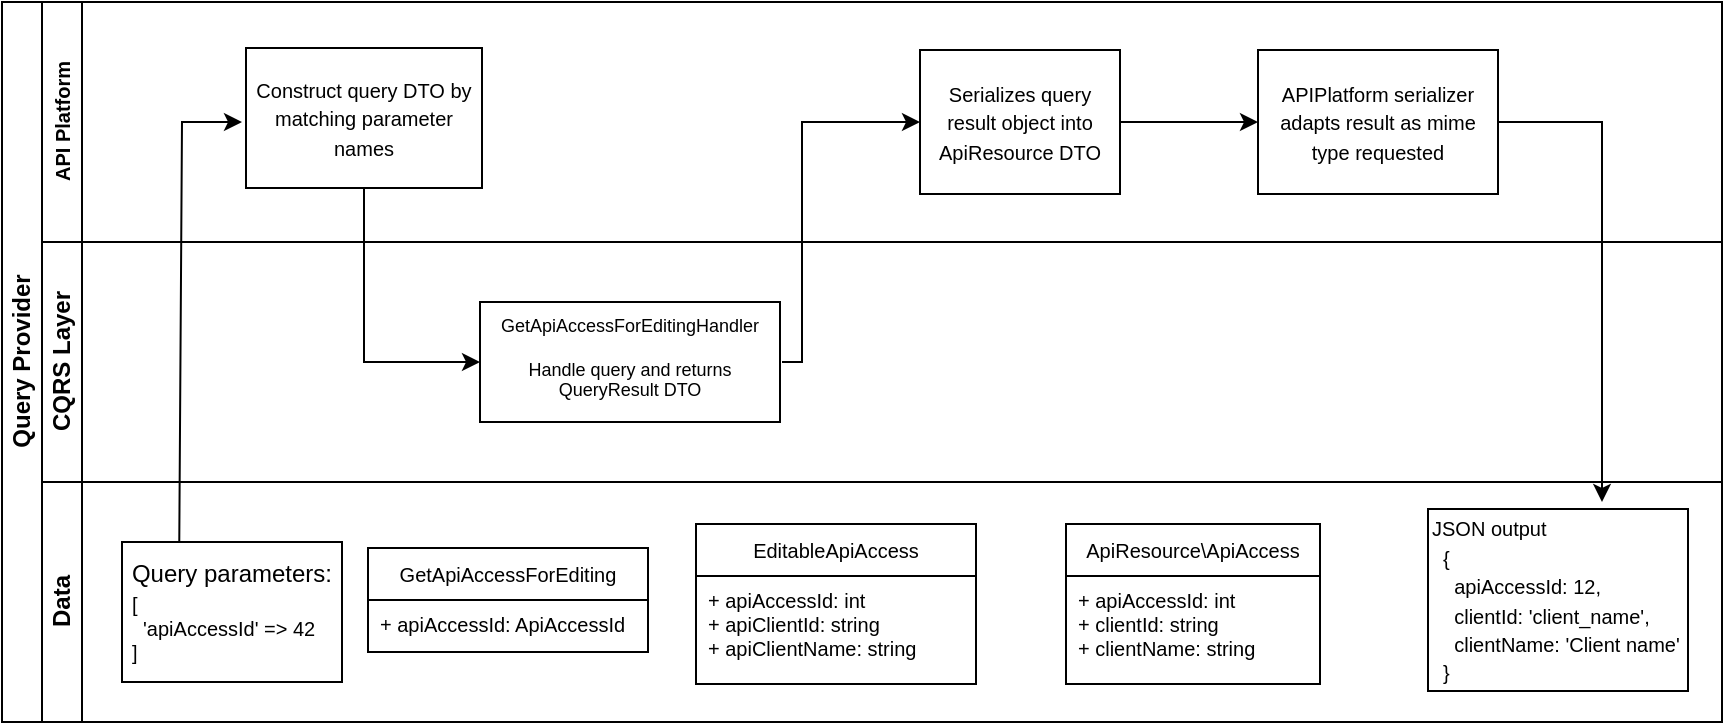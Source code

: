 <mxfile version="22.1.2" type="device">
  <diagram id="prtHgNgQTEPvFCAcTncT" name="Page-1">
    <mxGraphModel dx="1013" dy="813" grid="1" gridSize="10" guides="1" tooltips="1" connect="1" arrows="1" fold="1" page="1" pageScale="1" pageWidth="827" pageHeight="1169" math="0" shadow="0">
      <root>
        <mxCell id="0" />
        <mxCell id="1" parent="0" />
        <mxCell id="dNxyNK7c78bLwvsdeMH5-19" value="Query Provider" style="swimlane;html=1;childLayout=stackLayout;resizeParent=1;resizeParentMax=0;horizontal=0;startSize=20;horizontalStack=0;" parent="1" vertex="1">
          <mxGeometry x="120" y="120" width="860" height="360" as="geometry">
            <mxRectangle x="120" y="120" width="40" height="60" as="alternateBounds" />
          </mxGeometry>
        </mxCell>
        <mxCell id="dNxyNK7c78bLwvsdeMH5-20" value="API Platform" style="swimlane;html=1;startSize=20;horizontal=0;fontSize=10;" parent="dNxyNK7c78bLwvsdeMH5-19" vertex="1">
          <mxGeometry x="20" width="840" height="120" as="geometry" />
        </mxCell>
        <mxCell id="dNxyNK7c78bLwvsdeMH5-24" value="&lt;font style=&quot;font-size: 10px;&quot;&gt;Construct query DTO by matching parameter names&lt;/font&gt;" style="rounded=0;whiteSpace=wrap;html=1;fontFamily=Helvetica;fontSize=12;fontColor=#000000;align=center;" parent="dNxyNK7c78bLwvsdeMH5-20" vertex="1">
          <mxGeometry x="102" y="23" width="118" height="70" as="geometry" />
        </mxCell>
        <mxCell id="dNxyNK7c78bLwvsdeMH5-30" value="&lt;font style=&quot;font-size: 10px;&quot;&gt;Serializes query result object into ApiResource DTO&lt;/font&gt;" style="rounded=0;whiteSpace=wrap;html=1;fontFamily=Helvetica;fontSize=12;fontColor=#000000;align=center;" parent="dNxyNK7c78bLwvsdeMH5-20" vertex="1">
          <mxGeometry x="439" y="24" width="100" height="72" as="geometry" />
        </mxCell>
        <mxCell id="vBqK18x-RZCUuB7PVDv2-2" value="" style="endArrow=classic;html=1;rounded=0;exitX=0.322;exitY=-0.007;exitDx=0;exitDy=0;exitPerimeter=0;" edge="1" parent="dNxyNK7c78bLwvsdeMH5-20">
          <mxGeometry width="50" height="50" relative="1" as="geometry">
            <mxPoint x="68.64" y="269.58" as="sourcePoint" />
            <mxPoint x="100" y="60" as="targetPoint" />
            <Array as="points">
              <mxPoint x="70" y="60" />
            </Array>
          </mxGeometry>
        </mxCell>
        <mxCell id="vBqK18x-RZCUuB7PVDv2-20" value="&lt;font style=&quot;font-size: 10px;&quot;&gt;APIPlatform serializer adapts result as mime type requested&lt;/font&gt;" style="rounded=0;whiteSpace=wrap;html=1;fontFamily=Helvetica;fontSize=12;fontColor=#000000;align=center;" vertex="1" parent="dNxyNK7c78bLwvsdeMH5-20">
          <mxGeometry x="608" y="24" width="120" height="72" as="geometry" />
        </mxCell>
        <mxCell id="vBqK18x-RZCUuB7PVDv2-21" value="" style="endArrow=classic;html=1;rounded=0;exitX=1;exitY=0.5;exitDx=0;exitDy=0;entryX=0;entryY=0.5;entryDx=0;entryDy=0;" edge="1" parent="dNxyNK7c78bLwvsdeMH5-20" source="dNxyNK7c78bLwvsdeMH5-30" target="vBqK18x-RZCUuB7PVDv2-20">
          <mxGeometry width="50" height="50" relative="1" as="geometry">
            <mxPoint x="520" y="110" as="sourcePoint" />
            <mxPoint x="570" y="60" as="targetPoint" />
          </mxGeometry>
        </mxCell>
        <mxCell id="vBqK18x-RZCUuB7PVDv2-17" value="" style="endArrow=classic;html=1;rounded=0;exitX=1;exitY=0.5;exitDx=0;exitDy=0;entryX=0;entryY=0.5;entryDx=0;entryDy=0;" edge="1" parent="dNxyNK7c78bLwvsdeMH5-20" target="dNxyNK7c78bLwvsdeMH5-30">
          <mxGeometry width="50" height="50" relative="1" as="geometry">
            <mxPoint x="370" y="180" as="sourcePoint" />
            <mxPoint x="400" y="59" as="targetPoint" />
            <Array as="points">
              <mxPoint x="380" y="180" />
              <mxPoint x="380" y="60" />
            </Array>
          </mxGeometry>
        </mxCell>
        <mxCell id="dNxyNK7c78bLwvsdeMH5-21" value="CQRS Layer" style="swimlane;html=1;startSize=20;horizontal=0;" parent="dNxyNK7c78bLwvsdeMH5-19" vertex="1">
          <mxGeometry x="20" y="120" width="840" height="120" as="geometry" />
        </mxCell>
        <mxCell id="dNxyNK7c78bLwvsdeMH5-26" value="GetApiAccessForEditingHandler&lt;br&gt;&lt;br&gt;Handle query and returns QueryResult DTO" style="rounded=0;whiteSpace=wrap;html=1;fontFamily=Helvetica;fontSize=9;fontColor=#000000;align=center;verticalAlign=top;" parent="dNxyNK7c78bLwvsdeMH5-21" vertex="1">
          <mxGeometry x="219" y="30" width="150" height="60" as="geometry" />
        </mxCell>
        <mxCell id="vBqK18x-RZCUuB7PVDv2-24" value="" style="endArrow=classic;html=1;rounded=0;exitX=1;exitY=0.5;exitDx=0;exitDy=0;" edge="1" parent="dNxyNK7c78bLwvsdeMH5-21" source="vBqK18x-RZCUuB7PVDv2-20">
          <mxGeometry width="50" height="50" relative="1" as="geometry">
            <mxPoint x="670" y="85" as="sourcePoint" />
            <mxPoint x="780" y="130" as="targetPoint" />
            <Array as="points">
              <mxPoint x="780" y="-60" />
            </Array>
          </mxGeometry>
        </mxCell>
        <mxCell id="dNxyNK7c78bLwvsdeMH5-22" value="Data" style="swimlane;html=1;startSize=20;horizontal=0;" parent="dNxyNK7c78bLwvsdeMH5-19" vertex="1">
          <mxGeometry x="20" y="240" width="840" height="120" as="geometry" />
        </mxCell>
        <mxCell id="vBqK18x-RZCUuB7PVDv2-9" value="GetApiAccessForEditing" style="swimlane;fontStyle=0;childLayout=stackLayout;horizontal=1;startSize=26;fillColor=none;horizontalStack=0;resizeParent=1;resizeParentMax=0;resizeLast=0;collapsible=1;marginBottom=0;whiteSpace=wrap;html=1;fontSize=10;" vertex="1" parent="dNxyNK7c78bLwvsdeMH5-22">
          <mxGeometry x="163" y="33" width="140" height="52" as="geometry">
            <mxRectangle x="160" y="44" width="150" height="30" as="alternateBounds" />
          </mxGeometry>
        </mxCell>
        <mxCell id="vBqK18x-RZCUuB7PVDv2-10" value="+ apiAccessId: ApiAccessId" style="text;strokeColor=none;fillColor=none;align=left;verticalAlign=top;spacingLeft=4;spacingRight=4;overflow=hidden;rotatable=0;points=[[0,0.5],[1,0.5]];portConstraint=eastwest;whiteSpace=wrap;html=1;fontSize=10;" vertex="1" parent="vBqK18x-RZCUuB7PVDv2-9">
          <mxGeometry y="26" width="140" height="26" as="geometry" />
        </mxCell>
        <mxCell id="vBqK18x-RZCUuB7PVDv2-15" value="EditableApiAccess" style="swimlane;fontStyle=0;childLayout=stackLayout;horizontal=1;startSize=26;fillColor=none;horizontalStack=0;resizeParent=1;resizeParentMax=0;resizeLast=0;collapsible=1;marginBottom=0;whiteSpace=wrap;html=1;fontSize=10;" vertex="1" parent="dNxyNK7c78bLwvsdeMH5-22">
          <mxGeometry x="327" y="21" width="140" height="80" as="geometry">
            <mxRectangle x="160" y="44" width="150" height="30" as="alternateBounds" />
          </mxGeometry>
        </mxCell>
        <mxCell id="vBqK18x-RZCUuB7PVDv2-16" value="+ apiAccessId: int&lt;br&gt;+ apiClientId: string&lt;br&gt;+ apiClientName: string" style="text;strokeColor=none;fillColor=none;align=left;verticalAlign=top;spacingLeft=4;spacingRight=4;overflow=hidden;rotatable=0;points=[[0,0.5],[1,0.5]];portConstraint=eastwest;whiteSpace=wrap;html=1;fontSize=10;" vertex="1" parent="vBqK18x-RZCUuB7PVDv2-15">
          <mxGeometry y="26" width="140" height="54" as="geometry" />
        </mxCell>
        <mxCell id="vBqK18x-RZCUuB7PVDv2-18" value="ApiResource\ApiAccess" style="swimlane;fontStyle=0;childLayout=stackLayout;horizontal=1;startSize=26;fillColor=none;horizontalStack=0;resizeParent=1;resizeParentMax=0;resizeLast=0;collapsible=1;marginBottom=0;whiteSpace=wrap;html=1;fontSize=10;" vertex="1" parent="dNxyNK7c78bLwvsdeMH5-22">
          <mxGeometry x="512" y="21" width="127" height="80" as="geometry">
            <mxRectangle x="160" y="44" width="150" height="30" as="alternateBounds" />
          </mxGeometry>
        </mxCell>
        <mxCell id="vBqK18x-RZCUuB7PVDv2-19" value="+ apiAccessId: int&lt;br&gt;+ clientId: string&lt;br&gt;+ clientName: string" style="text;strokeColor=none;fillColor=none;align=left;verticalAlign=top;spacingLeft=4;spacingRight=4;overflow=hidden;rotatable=0;points=[[0,0.5],[1,0.5]];portConstraint=eastwest;whiteSpace=wrap;html=1;fontSize=10;" vertex="1" parent="vBqK18x-RZCUuB7PVDv2-18">
          <mxGeometry y="26" width="127" height="54" as="geometry" />
        </mxCell>
        <mxCell id="vBqK18x-RZCUuB7PVDv2-22" value="&lt;div style=&quot;text-align: left;&quot;&gt;&lt;span style=&quot;background-color: initial;&quot;&gt;Query parameters:&lt;/span&gt;&lt;/div&gt;&lt;div style=&quot;text-align: left;&quot;&gt;&lt;span style=&quot;font-size: 10px; background-color: initial;&quot;&gt;[&lt;/span&gt;&lt;/div&gt;&lt;span style=&quot;font-size: 10px;&quot;&gt;&lt;div style=&quot;text-align: left;&quot;&gt;&lt;span style=&quot;background-color: initial;&quot;&gt;&amp;nbsp; &#39;apiAccessId&#39; =&amp;gt; 42&lt;/span&gt;&lt;/div&gt;&lt;div style=&quot;text-align: left;&quot;&gt;&lt;span style=&quot;background-color: initial;&quot;&gt;]&lt;/span&gt;&lt;/div&gt;&lt;/span&gt;" style="html=1;whiteSpace=wrap;" vertex="1" parent="dNxyNK7c78bLwvsdeMH5-22">
          <mxGeometry x="40" y="30" width="110" height="70" as="geometry" />
        </mxCell>
        <mxCell id="vBqK18x-RZCUuB7PVDv2-23" value="&lt;span style=&quot;font-size: 10px;&quot;&gt;JSON output&lt;br&gt;&amp;nbsp; {&lt;br&gt;&amp;nbsp; &amp;nbsp; apiAccessId: 12,&lt;br&gt;&amp;nbsp; &amp;nbsp; clientId: &#39;client_name&#39;,&lt;br&gt;&amp;nbsp; &amp;nbsp; clientName: &#39;Client name&#39;&lt;br&gt;&amp;nbsp; }&lt;/span&gt;" style="rounded=0;whiteSpace=wrap;html=1;fontFamily=Helvetica;fontSize=12;fontColor=#000000;align=left;" vertex="1" parent="dNxyNK7c78bLwvsdeMH5-22">
          <mxGeometry x="693" y="13.5" width="130" height="91" as="geometry" />
        </mxCell>
        <mxCell id="vBqK18x-RZCUuB7PVDv2-14" value="" style="endArrow=classic;html=1;rounded=0;exitX=0.5;exitY=1;exitDx=0;exitDy=0;entryX=0;entryY=0.5;entryDx=0;entryDy=0;" edge="1" parent="dNxyNK7c78bLwvsdeMH5-19" source="dNxyNK7c78bLwvsdeMH5-24" target="dNxyNK7c78bLwvsdeMH5-26">
          <mxGeometry width="50" height="50" relative="1" as="geometry">
            <mxPoint x="150" y="180" as="sourcePoint" />
            <mxPoint x="200" y="130" as="targetPoint" />
            <Array as="points">
              <mxPoint x="181" y="180" />
            </Array>
          </mxGeometry>
        </mxCell>
      </root>
    </mxGraphModel>
  </diagram>
</mxfile>
